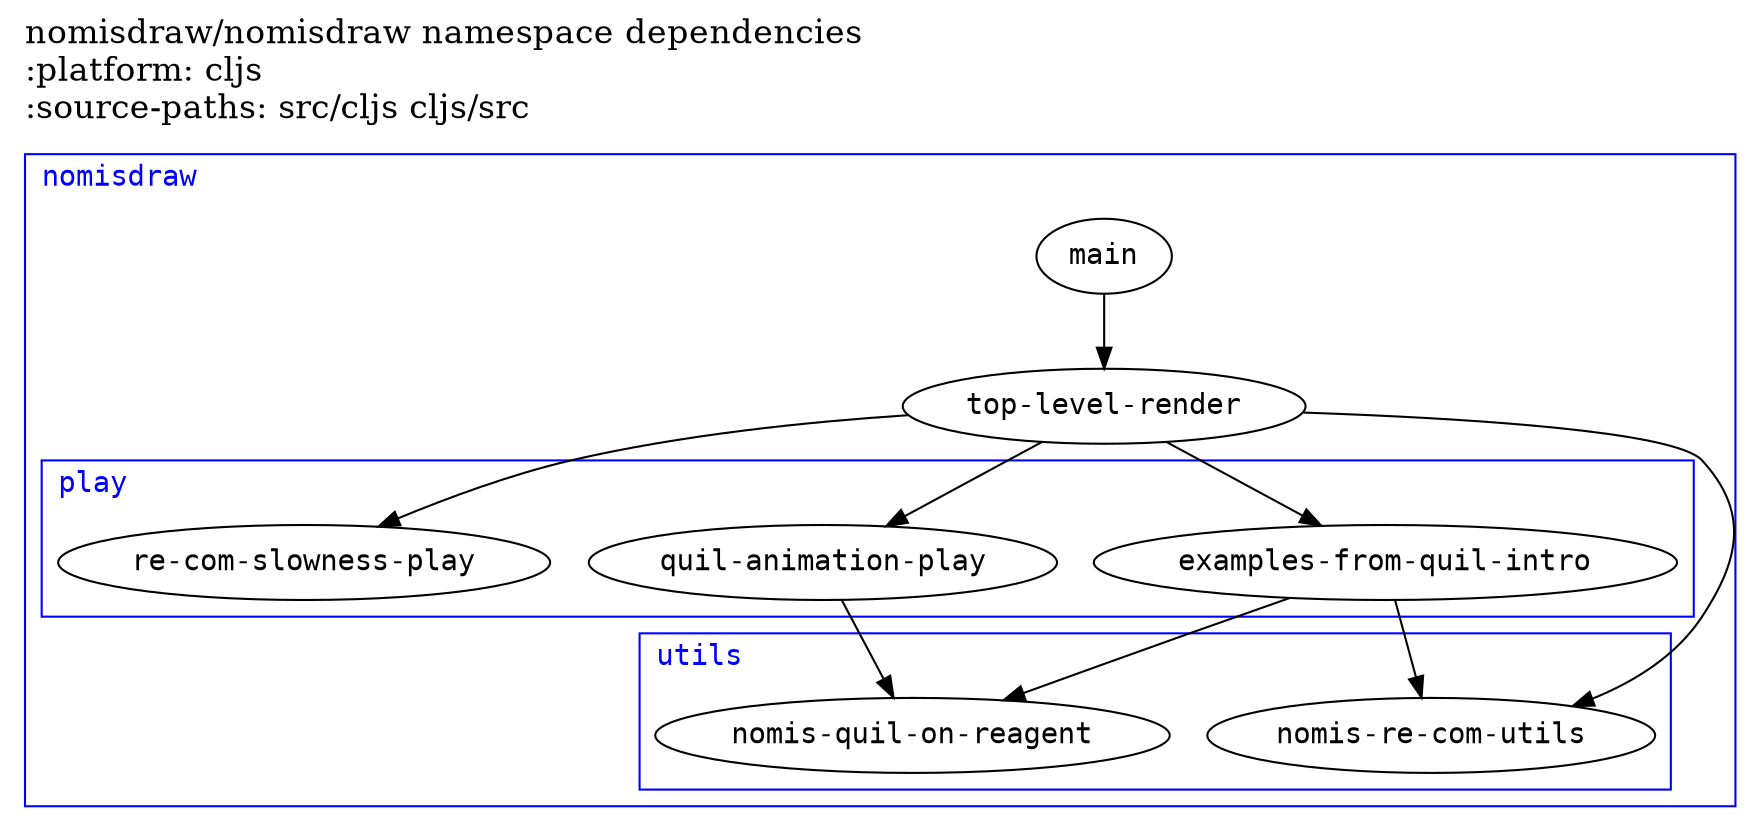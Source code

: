 digraph {
graph[dpi=300, rankdir=TP]
node[fontname="Monospace"]
edge[fontname="Monospace"]

labeljust=left
subgraph cluster2 {
graph[dpi=100, style=solid, label="nomisdraw", color=blue, fontcolor=blue, fontname="Monospace", rankdir=TP]
node[fontname="Monospace"]
edge[fontname="Monospace"]

node4[style=solid, label="main", color=black, fontcolor=black]
node6[style=solid, label="top-level-render", color=black, fontcolor=black]
labeljust=left
subgraph cluster8 {
graph[dpi=100, style=solid, label="play", color=blue, fontcolor=blue, fontname="Monospace", rankdir=TP]
node[fontname="Monospace"]
edge[fontname="Monospace"]

node10[style=solid, label="quil-animation-play", color=black, fontcolor=black]
node12[style=solid, label="re-com-slowness-play", color=black, fontcolor=black]
node14[style=solid, label="examples-from-quil-intro", color=black, fontcolor=black]
labeljust=left
}

subgraph cluster16 {
graph[dpi=100, style=solid, label="utils", color=blue, fontcolor=blue, fontname="Monospace", rankdir=TP]
node[fontname="Monospace"]
edge[fontname="Monospace"]

node18[style=solid, label="nomis-re-com-utils", color=black, fontcolor=black]
node20[style=solid, label="nomis-quil-on-reagent", color=black, fontcolor=black]
labeljust=left
}

}

node10 -> node20[style=solid, label=""]
node4 -> node6[style=solid, label=""]
node14 -> node18[style=solid, label=""]
node14 -> node20[style=solid, label=""]
node6 -> node10[style=solid, label=""]
node6 -> node12[style=solid, label=""]
node6 -> node14[style=solid, label=""]
node6 -> node18[style=solid, label=""]
label="nomisdraw/nomisdraw namespace dependencies\l:platform: cljs\l:source-paths: src/cljs cljs/src\l"
labelloc=top
fontsize=16.0
}
